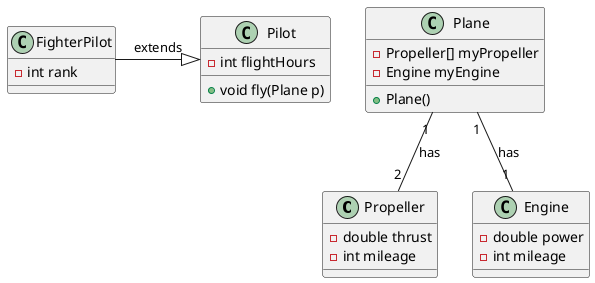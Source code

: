 @startuml

class Propeller {
    - double thrust
    - int mileage
}

class Engine {
    - double power
    - int mileage
}

class Plane {
    - Propeller[] myPropeller
    - Engine myEngine
    + Plane()
}

class Pilot {
    - int flightHours
    + void fly(Plane p)
}

class FighterPilot {
    - int rank
}

Plane "1" -- "2" Propeller : has
Plane "1" -- "1" Engine : has
FighterPilot -|> Pilot : extends

@enduml
